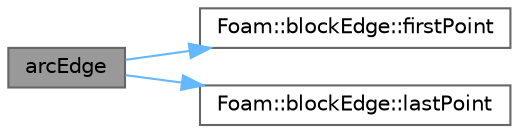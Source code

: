 digraph "arcEdge"
{
 // LATEX_PDF_SIZE
  bgcolor="transparent";
  edge [fontname=Helvetica,fontsize=10,labelfontname=Helvetica,labelfontsize=10];
  node [fontname=Helvetica,fontsize=10,shape=box,height=0.2,width=0.4];
  rankdir="LR";
  Node1 [id="Node000001",label="arcEdge",height=0.2,width=0.4,color="gray40", fillcolor="grey60", style="filled", fontcolor="black",tooltip=" "];
  Node1 -> Node2 [id="edge1_Node000001_Node000002",color="steelblue1",style="solid",tooltip=" "];
  Node2 [id="Node000002",label="Foam::blockEdge::firstPoint",height=0.2,width=0.4,color="grey40", fillcolor="white", style="filled",URL="$classFoam_1_1blockEdge.html#afc99168a43b988e9c459d7af3a6ca9cf",tooltip=" "];
  Node1 -> Node3 [id="edge2_Node000001_Node000003",color="steelblue1",style="solid",tooltip=" "];
  Node3 [id="Node000003",label="Foam::blockEdge::lastPoint",height=0.2,width=0.4,color="grey40", fillcolor="white", style="filled",URL="$classFoam_1_1blockEdge.html#a8d8777192baec6dd161e474133cb265d",tooltip=" "];
}
